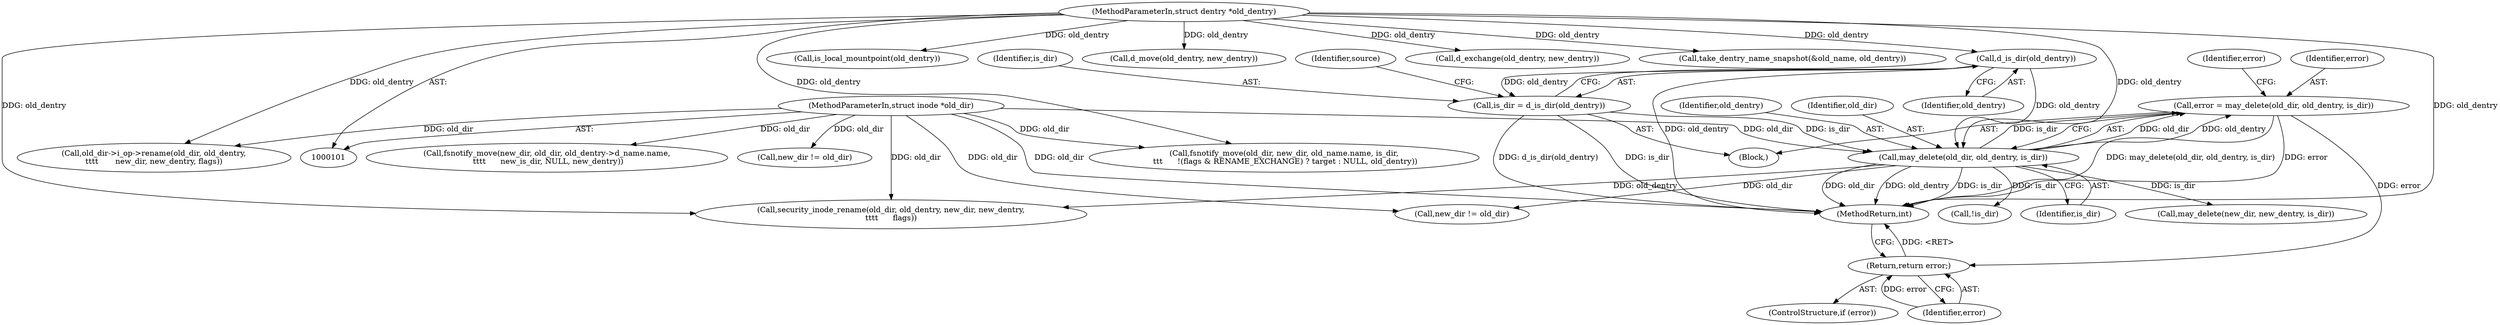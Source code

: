 digraph "0_linux_49d31c2f389acfe83417083e1208422b4091cd9e_0@API" {
"1000146" [label="(Call,error = may_delete(old_dir, old_dentry, is_dir))"];
"1000148" [label="(Call,may_delete(old_dir, old_dentry, is_dir))"];
"1000102" [label="(MethodParameterIn,struct inode *old_dir)"];
"1000113" [label="(Call,d_is_dir(old_dentry))"];
"1000103" [label="(MethodParameterIn,struct dentry *old_dentry)"];
"1000111" [label="(Call,is_dir = d_is_dir(old_dentry))"];
"1000154" [label="(Return,return error;)"];
"1000468" [label="(MethodReturn,int)"];
"1000112" [label="(Identifier,is_dir)"];
"1000238" [label="(Call,security_inode_rename(old_dir, old_dentry, new_dir, new_dentry,\n\t\t\t\t      flags))"];
"1000178" [label="(Call,may_delete(new_dir, new_dentry, is_dir))"];
"1000108" [label="(Block,)"];
"1000150" [label="(Identifier,old_dentry)"];
"1000275" [label="(Call,is_local_mountpoint(old_dentry))"];
"1000152" [label="(ControlStructure,if (error))"];
"1000432" [label="(Call,fsnotify_move(old_dir, new_dir, old_name.name, is_dir,\n \t\t\t      !(flags & RENAME_EXCHANGE) ? target : NULL, old_dentry))"];
"1000204" [label="(Call,new_dir != old_dir)"];
"1000153" [label="(Identifier,error)"];
"1000452" [label="(Call,fsnotify_move(new_dir, old_dir, old_dentry->d_name.name,\n \t\t\t\t      new_is_dir, NULL, new_dentry))"];
"1000117" [label="(Identifier,source)"];
"1000403" [label="(Call,d_move(old_dentry, new_dentry))"];
"1000148" [label="(Call,may_delete(old_dir, old_dentry, is_dir))"];
"1000358" [label="(Call,old_dir->i_op->rename(old_dir, old_dentry,\n\t\t\t\t       new_dir, new_dentry, flags))"];
"1000111" [label="(Call,is_dir = d_is_dir(old_dentry))"];
"1000155" [label="(Identifier,error)"];
"1000407" [label="(Call,d_exchange(old_dentry, new_dentry))"];
"1000283" [label="(Call,new_dir != old_dir)"];
"1000154" [label="(Return,return error;)"];
"1000146" [label="(Call,error = may_delete(old_dir, old_dentry, is_dir))"];
"1000102" [label="(MethodParameterIn,struct inode *old_dir)"];
"1000103" [label="(MethodParameterIn,struct dentry *old_dentry)"];
"1000149" [label="(Identifier,old_dir)"];
"1000114" [label="(Identifier,old_dentry)"];
"1000256" [label="(Call,!is_dir)"];
"1000151" [label="(Identifier,is_dir)"];
"1000147" [label="(Identifier,error)"];
"1000113" [label="(Call,d_is_dir(old_dentry))"];
"1000248" [label="(Call,take_dentry_name_snapshot(&old_name, old_dentry))"];
"1000146" -> "1000108"  [label="AST: "];
"1000146" -> "1000148"  [label="CFG: "];
"1000147" -> "1000146"  [label="AST: "];
"1000148" -> "1000146"  [label="AST: "];
"1000153" -> "1000146"  [label="CFG: "];
"1000146" -> "1000468"  [label="DDG: may_delete(old_dir, old_dentry, is_dir)"];
"1000146" -> "1000468"  [label="DDG: error"];
"1000148" -> "1000146"  [label="DDG: old_dir"];
"1000148" -> "1000146"  [label="DDG: old_dentry"];
"1000148" -> "1000146"  [label="DDG: is_dir"];
"1000146" -> "1000154"  [label="DDG: error"];
"1000148" -> "1000151"  [label="CFG: "];
"1000149" -> "1000148"  [label="AST: "];
"1000150" -> "1000148"  [label="AST: "];
"1000151" -> "1000148"  [label="AST: "];
"1000148" -> "1000468"  [label="DDG: is_dir"];
"1000148" -> "1000468"  [label="DDG: old_dir"];
"1000148" -> "1000468"  [label="DDG: old_dentry"];
"1000102" -> "1000148"  [label="DDG: old_dir"];
"1000113" -> "1000148"  [label="DDG: old_dentry"];
"1000103" -> "1000148"  [label="DDG: old_dentry"];
"1000111" -> "1000148"  [label="DDG: is_dir"];
"1000148" -> "1000178"  [label="DDG: is_dir"];
"1000148" -> "1000204"  [label="DDG: old_dir"];
"1000148" -> "1000238"  [label="DDG: old_dentry"];
"1000148" -> "1000256"  [label="DDG: is_dir"];
"1000102" -> "1000101"  [label="AST: "];
"1000102" -> "1000468"  [label="DDG: old_dir"];
"1000102" -> "1000204"  [label="DDG: old_dir"];
"1000102" -> "1000238"  [label="DDG: old_dir"];
"1000102" -> "1000283"  [label="DDG: old_dir"];
"1000102" -> "1000358"  [label="DDG: old_dir"];
"1000102" -> "1000432"  [label="DDG: old_dir"];
"1000102" -> "1000452"  [label="DDG: old_dir"];
"1000113" -> "1000111"  [label="AST: "];
"1000113" -> "1000114"  [label="CFG: "];
"1000114" -> "1000113"  [label="AST: "];
"1000111" -> "1000113"  [label="CFG: "];
"1000113" -> "1000468"  [label="DDG: old_dentry"];
"1000113" -> "1000111"  [label="DDG: old_dentry"];
"1000103" -> "1000113"  [label="DDG: old_dentry"];
"1000103" -> "1000101"  [label="AST: "];
"1000103" -> "1000468"  [label="DDG: old_dentry"];
"1000103" -> "1000238"  [label="DDG: old_dentry"];
"1000103" -> "1000248"  [label="DDG: old_dentry"];
"1000103" -> "1000275"  [label="DDG: old_dentry"];
"1000103" -> "1000358"  [label="DDG: old_dentry"];
"1000103" -> "1000403"  [label="DDG: old_dentry"];
"1000103" -> "1000407"  [label="DDG: old_dentry"];
"1000103" -> "1000432"  [label="DDG: old_dentry"];
"1000111" -> "1000108"  [label="AST: "];
"1000112" -> "1000111"  [label="AST: "];
"1000117" -> "1000111"  [label="CFG: "];
"1000111" -> "1000468"  [label="DDG: is_dir"];
"1000111" -> "1000468"  [label="DDG: d_is_dir(old_dentry)"];
"1000154" -> "1000152"  [label="AST: "];
"1000154" -> "1000155"  [label="CFG: "];
"1000155" -> "1000154"  [label="AST: "];
"1000468" -> "1000154"  [label="CFG: "];
"1000154" -> "1000468"  [label="DDG: <RET>"];
"1000155" -> "1000154"  [label="DDG: error"];
}
